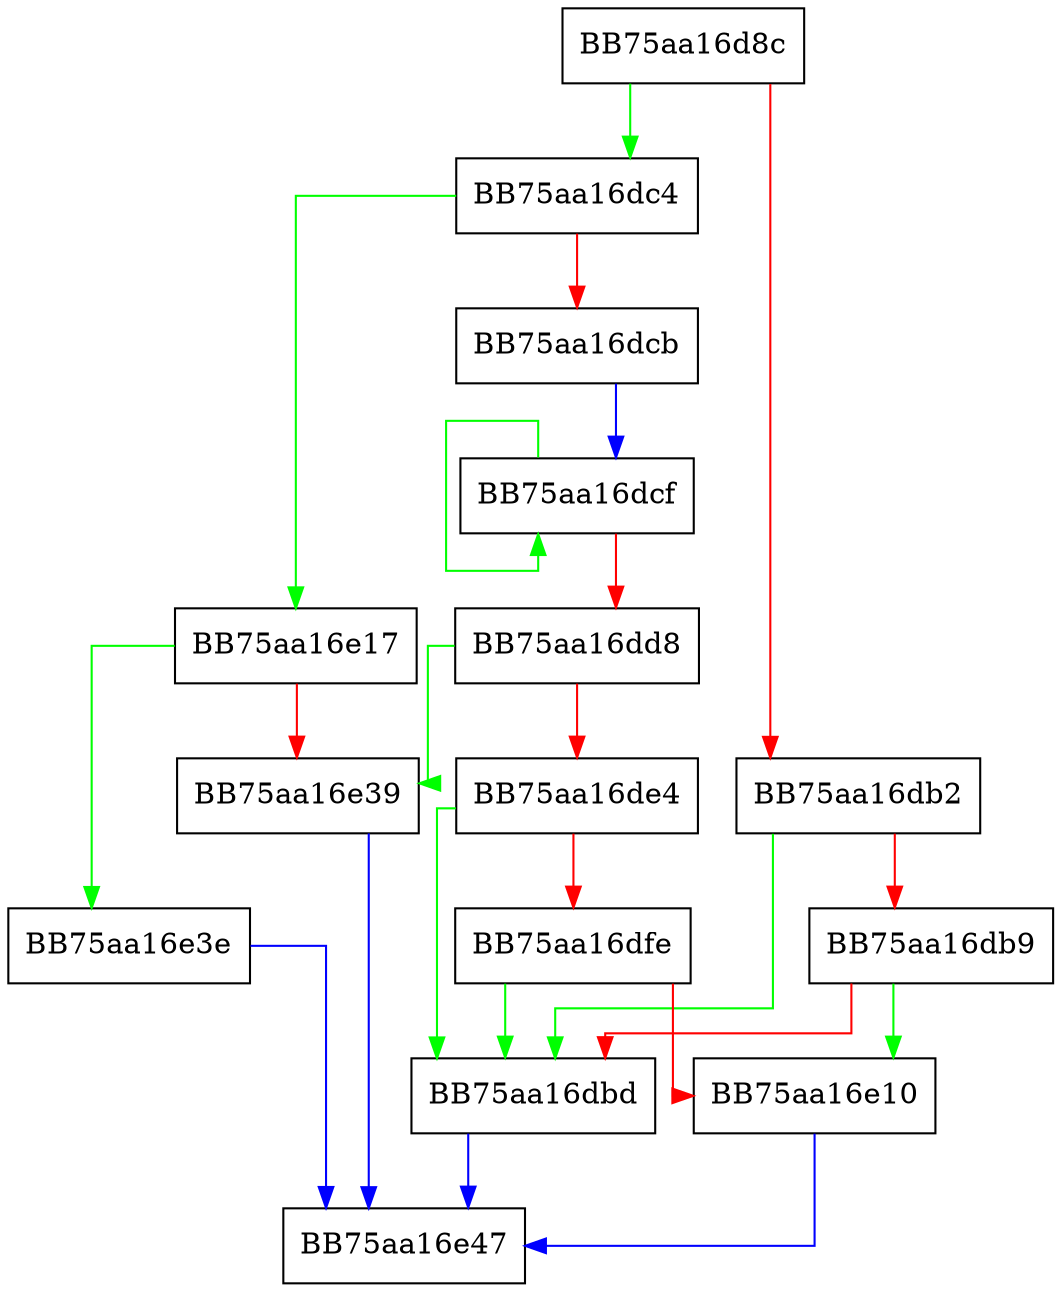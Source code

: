 digraph ShouldRemoveEntry {
  node [shape="box"];
  graph [splines=ortho];
  BB75aa16d8c -> BB75aa16dc4 [color="green"];
  BB75aa16d8c -> BB75aa16db2 [color="red"];
  BB75aa16db2 -> BB75aa16dbd [color="green"];
  BB75aa16db2 -> BB75aa16db9 [color="red"];
  BB75aa16db9 -> BB75aa16e10 [color="green"];
  BB75aa16db9 -> BB75aa16dbd [color="red"];
  BB75aa16dbd -> BB75aa16e47 [color="blue"];
  BB75aa16dc4 -> BB75aa16e17 [color="green"];
  BB75aa16dc4 -> BB75aa16dcb [color="red"];
  BB75aa16dcb -> BB75aa16dcf [color="blue"];
  BB75aa16dcf -> BB75aa16dcf [color="green"];
  BB75aa16dcf -> BB75aa16dd8 [color="red"];
  BB75aa16dd8 -> BB75aa16e39 [color="green"];
  BB75aa16dd8 -> BB75aa16de4 [color="red"];
  BB75aa16de4 -> BB75aa16dbd [color="green"];
  BB75aa16de4 -> BB75aa16dfe [color="red"];
  BB75aa16dfe -> BB75aa16dbd [color="green"];
  BB75aa16dfe -> BB75aa16e10 [color="red"];
  BB75aa16e10 -> BB75aa16e47 [color="blue"];
  BB75aa16e17 -> BB75aa16e3e [color="green"];
  BB75aa16e17 -> BB75aa16e39 [color="red"];
  BB75aa16e39 -> BB75aa16e47 [color="blue"];
  BB75aa16e3e -> BB75aa16e47 [color="blue"];
}